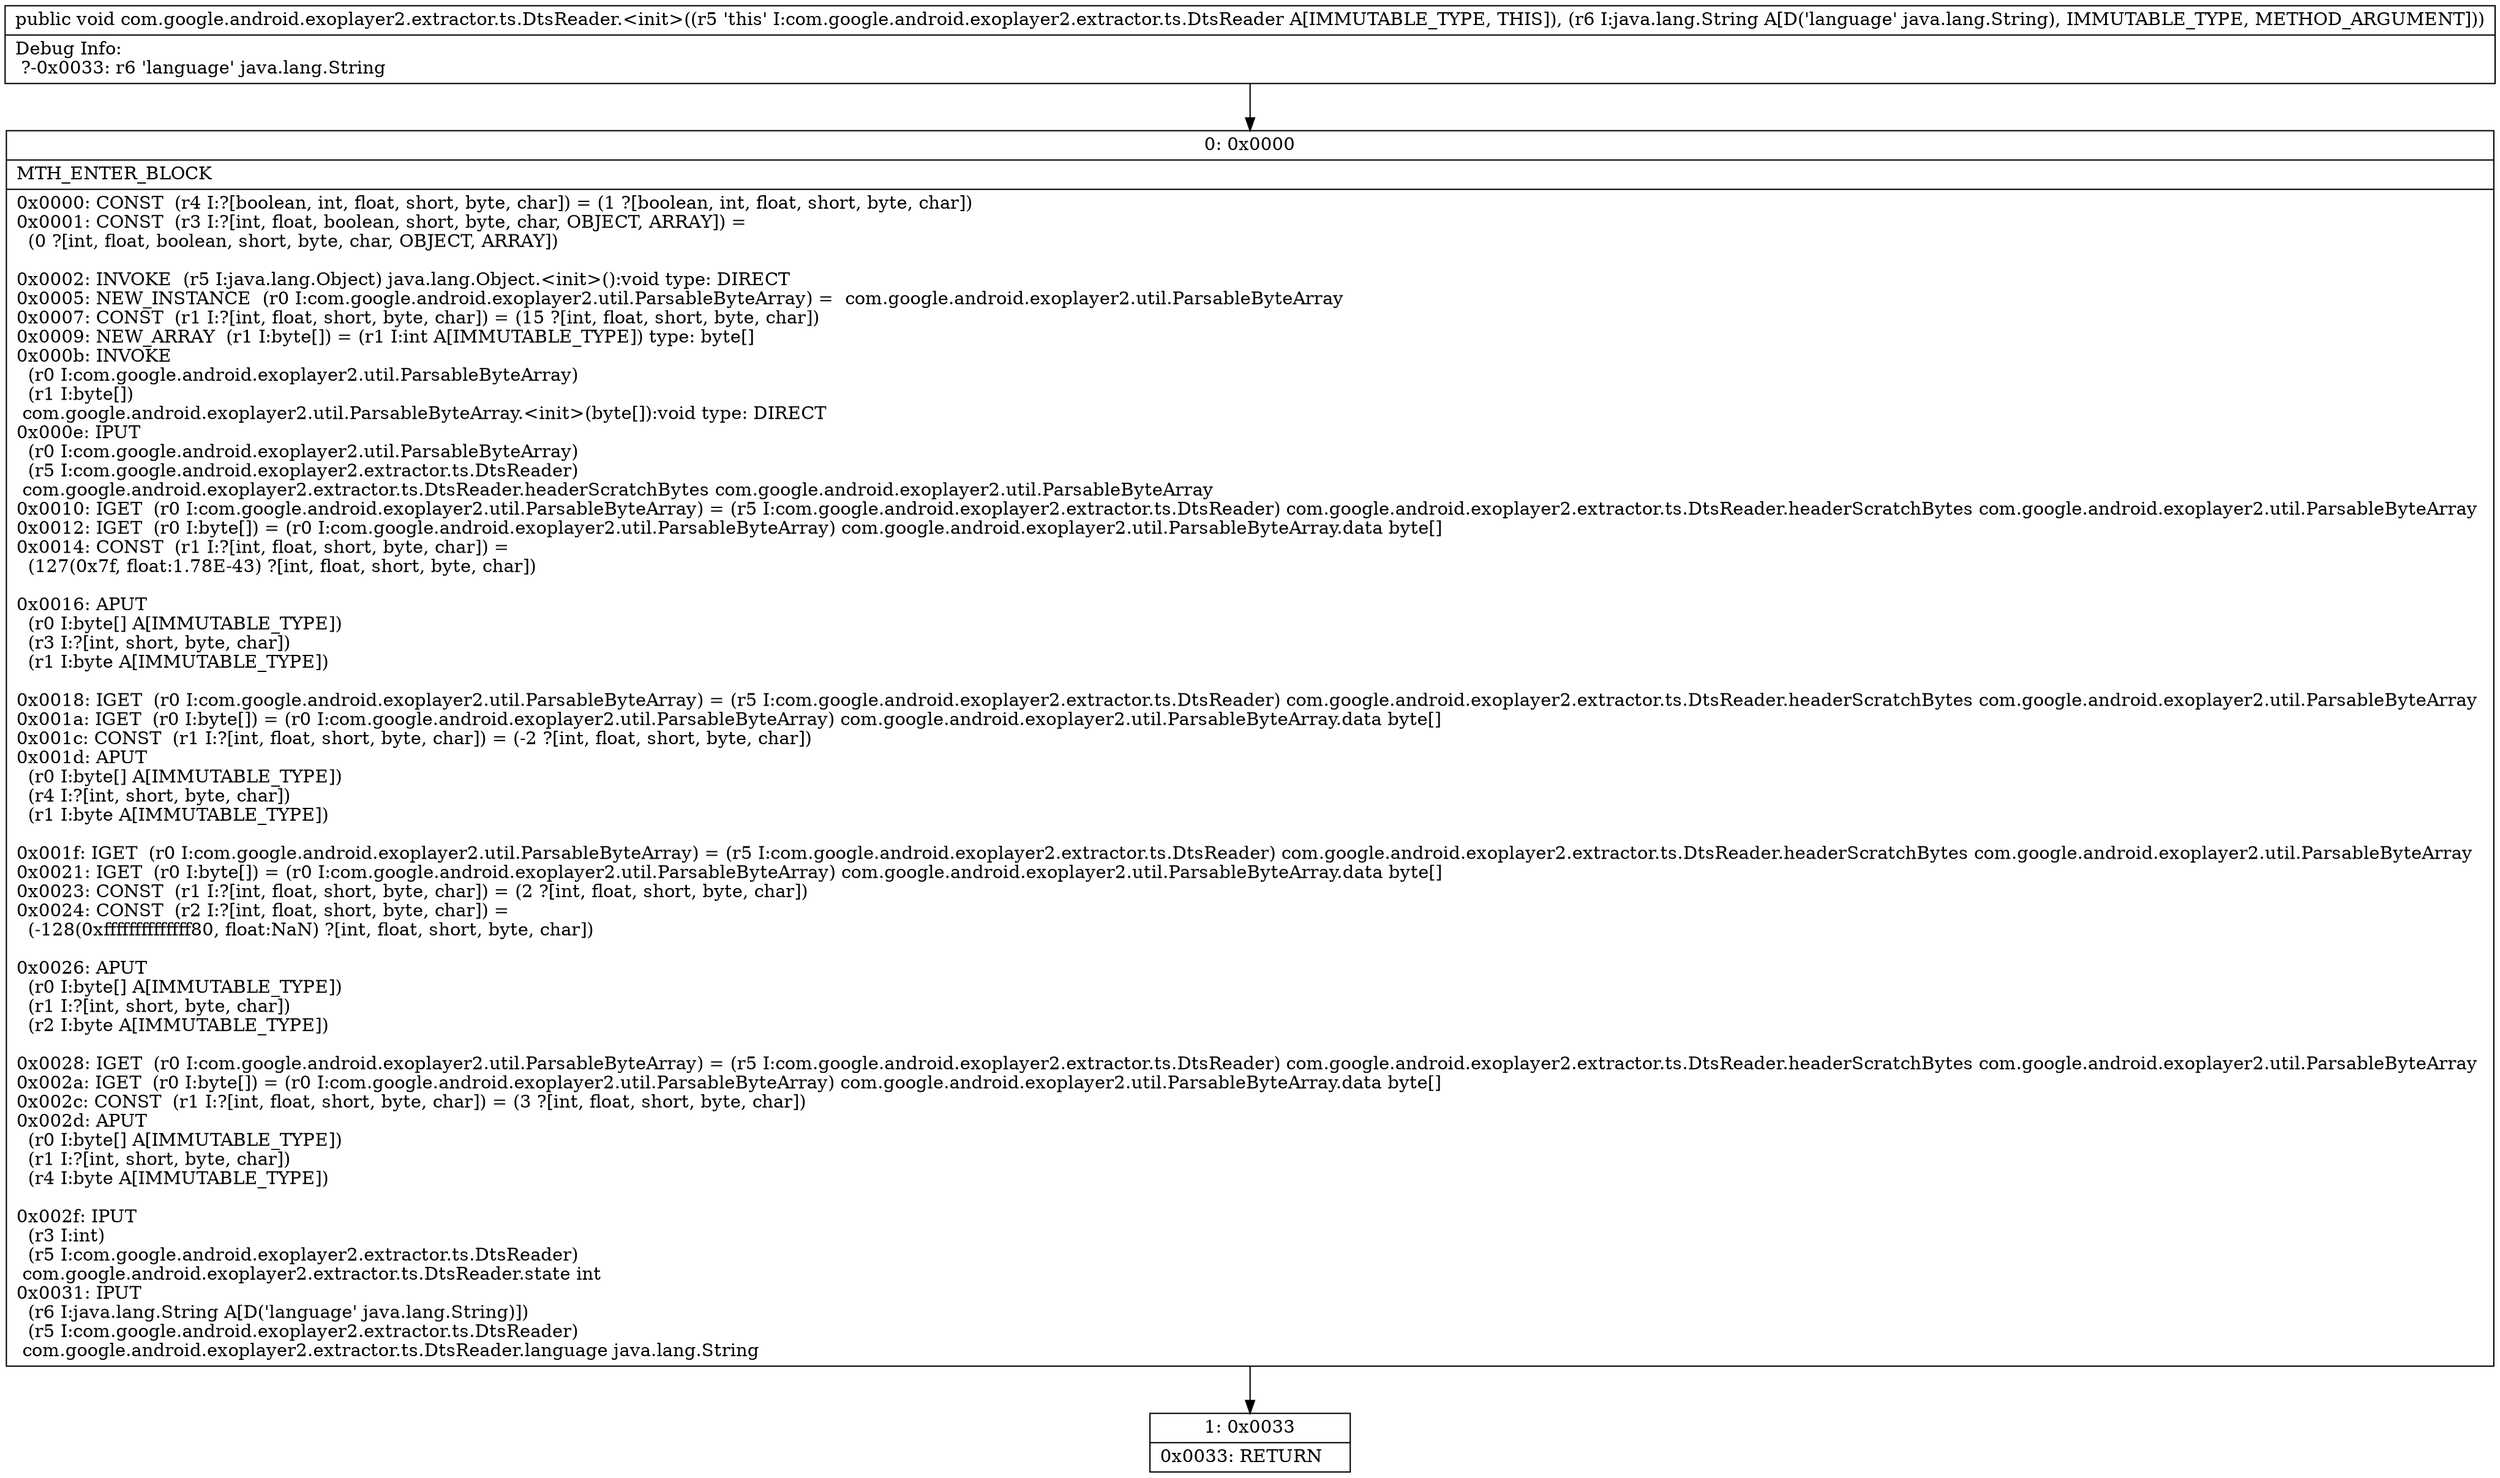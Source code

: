 digraph "CFG forcom.google.android.exoplayer2.extractor.ts.DtsReader.\<init\>(Ljava\/lang\/String;)V" {
Node_0 [shape=record,label="{0\:\ 0x0000|MTH_ENTER_BLOCK\l|0x0000: CONST  (r4 I:?[boolean, int, float, short, byte, char]) = (1 ?[boolean, int, float, short, byte, char]) \l0x0001: CONST  (r3 I:?[int, float, boolean, short, byte, char, OBJECT, ARRAY]) = \l  (0 ?[int, float, boolean, short, byte, char, OBJECT, ARRAY])\l \l0x0002: INVOKE  (r5 I:java.lang.Object) java.lang.Object.\<init\>():void type: DIRECT \l0x0005: NEW_INSTANCE  (r0 I:com.google.android.exoplayer2.util.ParsableByteArray) =  com.google.android.exoplayer2.util.ParsableByteArray \l0x0007: CONST  (r1 I:?[int, float, short, byte, char]) = (15 ?[int, float, short, byte, char]) \l0x0009: NEW_ARRAY  (r1 I:byte[]) = (r1 I:int A[IMMUTABLE_TYPE]) type: byte[] \l0x000b: INVOKE  \l  (r0 I:com.google.android.exoplayer2.util.ParsableByteArray)\l  (r1 I:byte[])\l com.google.android.exoplayer2.util.ParsableByteArray.\<init\>(byte[]):void type: DIRECT \l0x000e: IPUT  \l  (r0 I:com.google.android.exoplayer2.util.ParsableByteArray)\l  (r5 I:com.google.android.exoplayer2.extractor.ts.DtsReader)\l com.google.android.exoplayer2.extractor.ts.DtsReader.headerScratchBytes com.google.android.exoplayer2.util.ParsableByteArray \l0x0010: IGET  (r0 I:com.google.android.exoplayer2.util.ParsableByteArray) = (r5 I:com.google.android.exoplayer2.extractor.ts.DtsReader) com.google.android.exoplayer2.extractor.ts.DtsReader.headerScratchBytes com.google.android.exoplayer2.util.ParsableByteArray \l0x0012: IGET  (r0 I:byte[]) = (r0 I:com.google.android.exoplayer2.util.ParsableByteArray) com.google.android.exoplayer2.util.ParsableByteArray.data byte[] \l0x0014: CONST  (r1 I:?[int, float, short, byte, char]) = \l  (127(0x7f, float:1.78E\-43) ?[int, float, short, byte, char])\l \l0x0016: APUT  \l  (r0 I:byte[] A[IMMUTABLE_TYPE])\l  (r3 I:?[int, short, byte, char])\l  (r1 I:byte A[IMMUTABLE_TYPE])\l \l0x0018: IGET  (r0 I:com.google.android.exoplayer2.util.ParsableByteArray) = (r5 I:com.google.android.exoplayer2.extractor.ts.DtsReader) com.google.android.exoplayer2.extractor.ts.DtsReader.headerScratchBytes com.google.android.exoplayer2.util.ParsableByteArray \l0x001a: IGET  (r0 I:byte[]) = (r0 I:com.google.android.exoplayer2.util.ParsableByteArray) com.google.android.exoplayer2.util.ParsableByteArray.data byte[] \l0x001c: CONST  (r1 I:?[int, float, short, byte, char]) = (\-2 ?[int, float, short, byte, char]) \l0x001d: APUT  \l  (r0 I:byte[] A[IMMUTABLE_TYPE])\l  (r4 I:?[int, short, byte, char])\l  (r1 I:byte A[IMMUTABLE_TYPE])\l \l0x001f: IGET  (r0 I:com.google.android.exoplayer2.util.ParsableByteArray) = (r5 I:com.google.android.exoplayer2.extractor.ts.DtsReader) com.google.android.exoplayer2.extractor.ts.DtsReader.headerScratchBytes com.google.android.exoplayer2.util.ParsableByteArray \l0x0021: IGET  (r0 I:byte[]) = (r0 I:com.google.android.exoplayer2.util.ParsableByteArray) com.google.android.exoplayer2.util.ParsableByteArray.data byte[] \l0x0023: CONST  (r1 I:?[int, float, short, byte, char]) = (2 ?[int, float, short, byte, char]) \l0x0024: CONST  (r2 I:?[int, float, short, byte, char]) = \l  (\-128(0xffffffffffffff80, float:NaN) ?[int, float, short, byte, char])\l \l0x0026: APUT  \l  (r0 I:byte[] A[IMMUTABLE_TYPE])\l  (r1 I:?[int, short, byte, char])\l  (r2 I:byte A[IMMUTABLE_TYPE])\l \l0x0028: IGET  (r0 I:com.google.android.exoplayer2.util.ParsableByteArray) = (r5 I:com.google.android.exoplayer2.extractor.ts.DtsReader) com.google.android.exoplayer2.extractor.ts.DtsReader.headerScratchBytes com.google.android.exoplayer2.util.ParsableByteArray \l0x002a: IGET  (r0 I:byte[]) = (r0 I:com.google.android.exoplayer2.util.ParsableByteArray) com.google.android.exoplayer2.util.ParsableByteArray.data byte[] \l0x002c: CONST  (r1 I:?[int, float, short, byte, char]) = (3 ?[int, float, short, byte, char]) \l0x002d: APUT  \l  (r0 I:byte[] A[IMMUTABLE_TYPE])\l  (r1 I:?[int, short, byte, char])\l  (r4 I:byte A[IMMUTABLE_TYPE])\l \l0x002f: IPUT  \l  (r3 I:int)\l  (r5 I:com.google.android.exoplayer2.extractor.ts.DtsReader)\l com.google.android.exoplayer2.extractor.ts.DtsReader.state int \l0x0031: IPUT  \l  (r6 I:java.lang.String A[D('language' java.lang.String)])\l  (r5 I:com.google.android.exoplayer2.extractor.ts.DtsReader)\l com.google.android.exoplayer2.extractor.ts.DtsReader.language java.lang.String \l}"];
Node_1 [shape=record,label="{1\:\ 0x0033|0x0033: RETURN   \l}"];
MethodNode[shape=record,label="{public void com.google.android.exoplayer2.extractor.ts.DtsReader.\<init\>((r5 'this' I:com.google.android.exoplayer2.extractor.ts.DtsReader A[IMMUTABLE_TYPE, THIS]), (r6 I:java.lang.String A[D('language' java.lang.String), IMMUTABLE_TYPE, METHOD_ARGUMENT]))  | Debug Info:\l  ?\-0x0033: r6 'language' java.lang.String\l}"];
MethodNode -> Node_0;
Node_0 -> Node_1;
}


